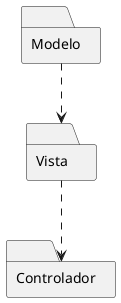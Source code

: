 @startuml

package Modelo <<Folder>> {
}

package Vista <<Folder>> {
}

package Controlador <<Folder>> {
}

Modelo ..> Vista

Vista ..> Controlador

@enduml